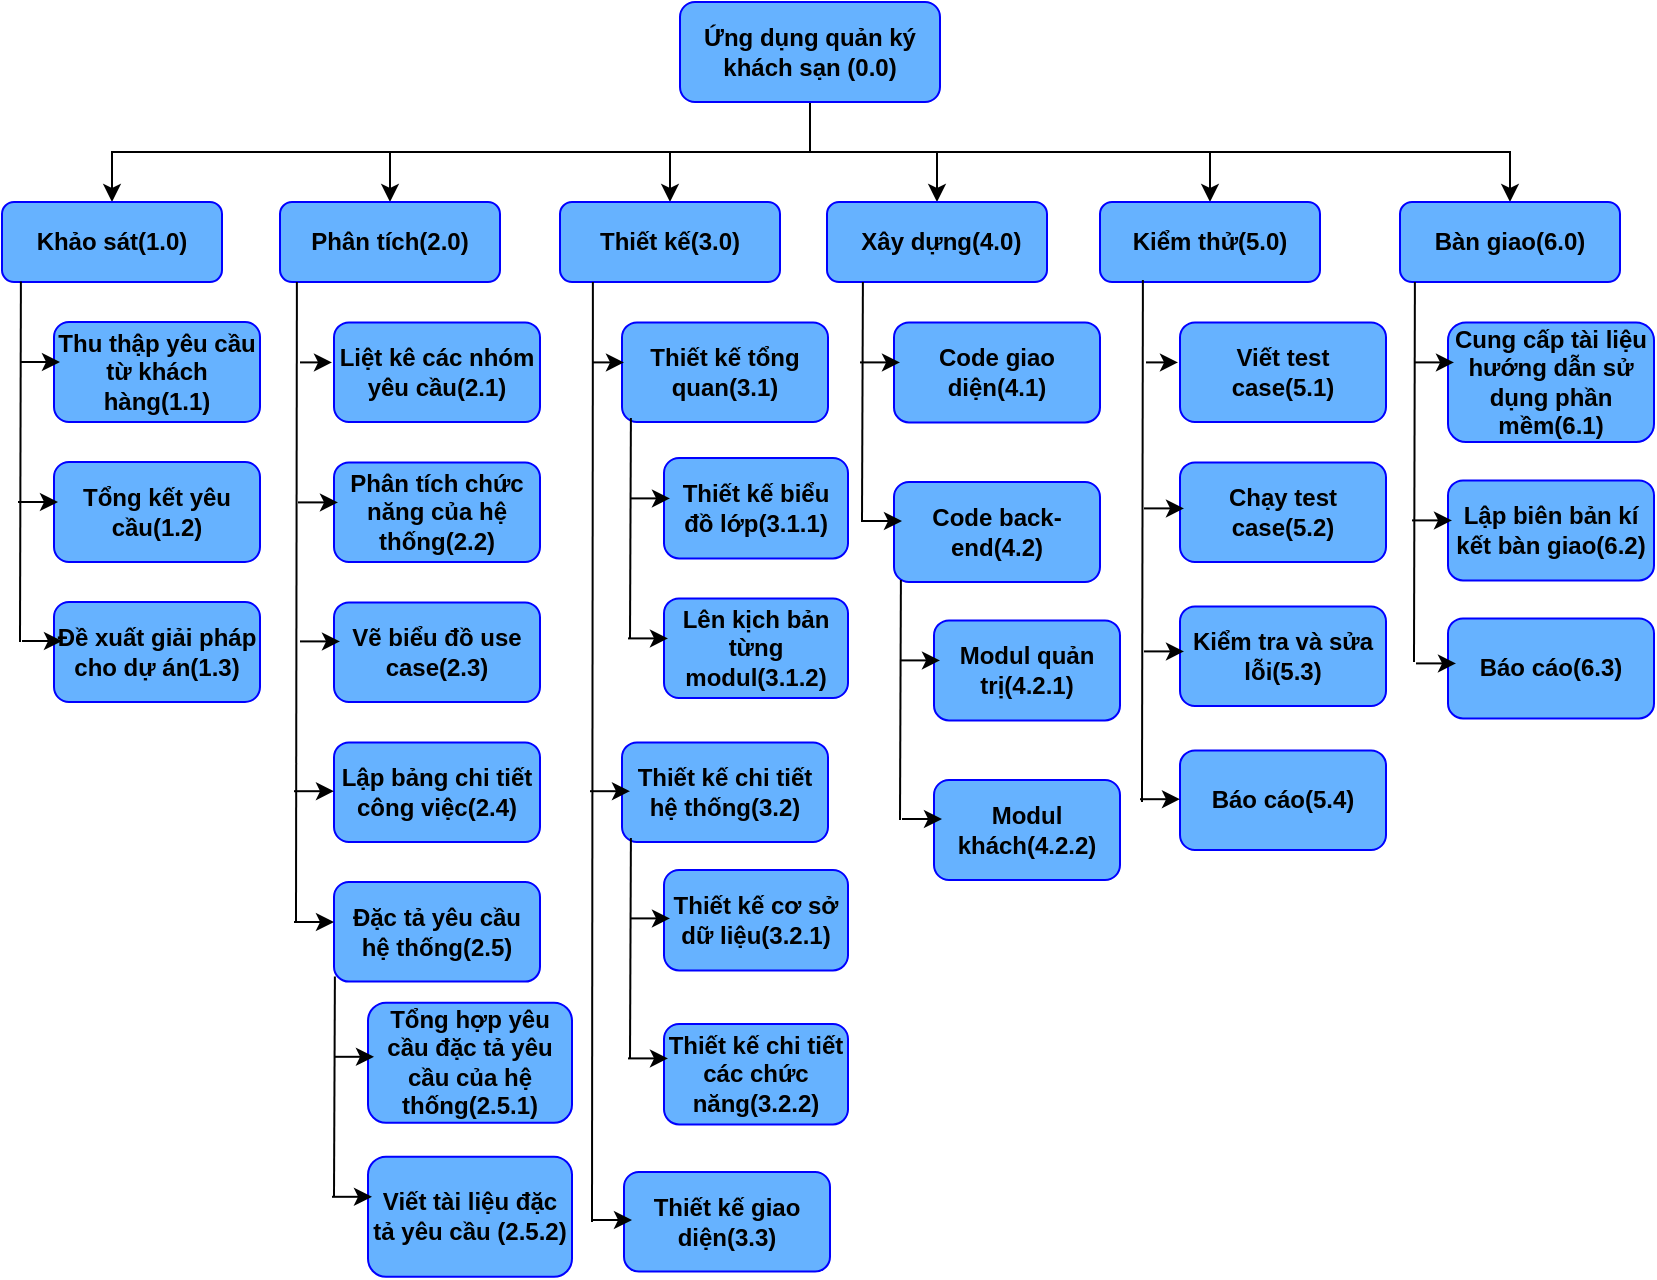<mxfile version="15.6.8" type="github">
  <diagram id="wxmnaIUJwlXjXlPCnsuv" name="Page-1">
    <mxGraphModel dx="1038" dy="579" grid="1" gridSize="10" guides="1" tooltips="1" connect="1" arrows="1" fold="1" page="1" pageScale="1" pageWidth="827" pageHeight="1169" math="0" shadow="0">
      <root>
        <mxCell id="0" />
        <mxCell id="1" parent="0" />
        <mxCell id="WsEoQpcbENPulZaq8h3H-31" style="edgeStyle=orthogonalEdgeStyle;rounded=0;orthogonalLoop=1;jettySize=auto;html=1;exitX=0.5;exitY=1;exitDx=0;exitDy=0;entryX=0.5;entryY=0;entryDx=0;entryDy=0;" parent="1" source="WsEoQpcbENPulZaq8h3H-1" target="WsEoQpcbENPulZaq8h3H-4" edge="1">
          <mxGeometry relative="1" as="geometry" />
        </mxCell>
        <mxCell id="WsEoQpcbENPulZaq8h3H-32" style="edgeStyle=orthogonalEdgeStyle;rounded=0;orthogonalLoop=1;jettySize=auto;html=1;exitX=0.5;exitY=1;exitDx=0;exitDy=0;entryX=0.5;entryY=0;entryDx=0;entryDy=0;" parent="1" source="WsEoQpcbENPulZaq8h3H-1" target="WsEoQpcbENPulZaq8h3H-5" edge="1">
          <mxGeometry relative="1" as="geometry" />
        </mxCell>
        <mxCell id="WsEoQpcbENPulZaq8h3H-33" style="edgeStyle=orthogonalEdgeStyle;rounded=0;orthogonalLoop=1;jettySize=auto;html=1;exitX=0.5;exitY=1;exitDx=0;exitDy=0;entryX=0.5;entryY=0;entryDx=0;entryDy=0;" parent="1" source="WsEoQpcbENPulZaq8h3H-1" target="WsEoQpcbENPulZaq8h3H-6" edge="1">
          <mxGeometry relative="1" as="geometry" />
        </mxCell>
        <mxCell id="WsEoQpcbENPulZaq8h3H-34" style="edgeStyle=orthogonalEdgeStyle;rounded=0;orthogonalLoop=1;jettySize=auto;html=1;exitX=0.5;exitY=1;exitDx=0;exitDy=0;entryX=0.5;entryY=0;entryDx=0;entryDy=0;" parent="1" source="WsEoQpcbENPulZaq8h3H-1" target="WsEoQpcbENPulZaq8h3H-7" edge="1">
          <mxGeometry relative="1" as="geometry" />
        </mxCell>
        <mxCell id="WsEoQpcbENPulZaq8h3H-35" style="edgeStyle=orthogonalEdgeStyle;rounded=0;orthogonalLoop=1;jettySize=auto;html=1;exitX=0.5;exitY=1;exitDx=0;exitDy=0;" parent="1" source="WsEoQpcbENPulZaq8h3H-1" target="WsEoQpcbENPulZaq8h3H-8" edge="1">
          <mxGeometry relative="1" as="geometry" />
        </mxCell>
        <mxCell id="WsEoQpcbENPulZaq8h3H-36" style="edgeStyle=orthogonalEdgeStyle;rounded=0;orthogonalLoop=1;jettySize=auto;html=1;exitX=0.5;exitY=1;exitDx=0;exitDy=0;" parent="1" source="WsEoQpcbENPulZaq8h3H-1" target="WsEoQpcbENPulZaq8h3H-9" edge="1">
          <mxGeometry relative="1" as="geometry" />
        </mxCell>
        <mxCell id="WsEoQpcbENPulZaq8h3H-1" value="Ứng dụng quản ký khách sạn (0.0)" style="rounded=1;whiteSpace=wrap;html=1;fillColor=#66B2FF;strokeColor=#0000FF;fontStyle=1;strokeWidth=1;" parent="1" vertex="1">
          <mxGeometry x="340" y="100" width="130" height="50" as="geometry" />
        </mxCell>
        <mxCell id="WsEoQpcbENPulZaq8h3H-4" value="Khảo sát(1.0)" style="rounded=1;whiteSpace=wrap;html=1;fillColor=#66B2FF;strokeColor=#0000FF;fontStyle=1;strokeWidth=1;" parent="1" vertex="1">
          <mxGeometry x="1" y="200" width="110" height="40" as="geometry" />
        </mxCell>
        <mxCell id="WsEoQpcbENPulZaq8h3H-5" value="Phân tích(2.0)" style="rounded=1;whiteSpace=wrap;html=1;fillColor=#66B2FF;strokeColor=#0000FF;fontStyle=1;strokeWidth=1;" parent="1" vertex="1">
          <mxGeometry x="140" y="200" width="110" height="40" as="geometry" />
        </mxCell>
        <mxCell id="WsEoQpcbENPulZaq8h3H-6" value="Thiết kế(3.0)" style="rounded=1;whiteSpace=wrap;html=1;fillColor=#66B2FF;strokeColor=#0000FF;fontStyle=1;strokeWidth=1;" parent="1" vertex="1">
          <mxGeometry x="280" y="200" width="110" height="40" as="geometry" />
        </mxCell>
        <mxCell id="WsEoQpcbENPulZaq8h3H-7" value="&amp;nbsp;Xây dựng(4.0)" style="rounded=1;whiteSpace=wrap;html=1;fillColor=#66B2FF;strokeColor=#0000FF;fontStyle=1;strokeWidth=1;" parent="1" vertex="1">
          <mxGeometry x="413.5" y="200" width="110" height="40" as="geometry" />
        </mxCell>
        <mxCell id="WsEoQpcbENPulZaq8h3H-8" value="Kiểm thử(5.0)" style="rounded=1;whiteSpace=wrap;html=1;fillColor=#66B2FF;strokeColor=#0000FF;fontStyle=1;strokeWidth=1;" parent="1" vertex="1">
          <mxGeometry x="550" y="200" width="110" height="40" as="geometry" />
        </mxCell>
        <mxCell id="WsEoQpcbENPulZaq8h3H-9" value="Bàn giao(6.0)" style="rounded=1;whiteSpace=wrap;html=1;fillColor=#66B2FF;strokeColor=#0000FF;fontStyle=1;strokeWidth=1;" parent="1" vertex="1">
          <mxGeometry x="700" y="200" width="110" height="40" as="geometry" />
        </mxCell>
        <mxCell id="WsEoQpcbENPulZaq8h3H-14" value="" style="endArrow=none;html=1;rounded=0;exitX=0.095;exitY=0.995;exitDx=0;exitDy=0;exitPerimeter=0;" parent="1" edge="1">
          <mxGeometry width="50" height="50" relative="1" as="geometry">
            <mxPoint x="10.45" y="239.8" as="sourcePoint" />
            <mxPoint x="10" y="420" as="targetPoint" />
          </mxGeometry>
        </mxCell>
        <mxCell id="WsEoQpcbENPulZaq8h3H-15" value="Thu thập yêu cầu từ khách hàng(1.1)" style="rounded=1;whiteSpace=wrap;html=1;fillColor=#66B2FF;strokeColor=#0000FF;fontStyle=1;strokeWidth=1;" parent="1" vertex="1">
          <mxGeometry x="27" y="260" width="103" height="50" as="geometry" />
        </mxCell>
        <mxCell id="WsEoQpcbENPulZaq8h3H-16" value="Tổng kết yêu cầu(1.2)" style="rounded=1;whiteSpace=wrap;html=1;fillColor=#66B2FF;strokeColor=#0000FF;fontStyle=1;strokeWidth=1;" parent="1" vertex="1">
          <mxGeometry x="27" y="330" width="103" height="50" as="geometry" />
        </mxCell>
        <mxCell id="WsEoQpcbENPulZaq8h3H-17" value="Đề xuất giải pháp cho dự án(1.3)" style="rounded=1;whiteSpace=wrap;html=1;fillColor=#66B2FF;strokeColor=#0000FF;fontStyle=1;strokeWidth=1;" parent="1" vertex="1">
          <mxGeometry x="27" y="400" width="103" height="50" as="geometry" />
        </mxCell>
        <mxCell id="WsEoQpcbENPulZaq8h3H-20" value="" style="endArrow=classic;html=1;rounded=0;entryX=0;entryY=0.5;entryDx=0;entryDy=0;" parent="1" edge="1">
          <mxGeometry width="50" height="50" relative="1" as="geometry">
            <mxPoint x="11" y="419.5" as="sourcePoint" />
            <mxPoint x="31" y="419.5" as="targetPoint" />
          </mxGeometry>
        </mxCell>
        <mxCell id="WsEoQpcbENPulZaq8h3H-21" value="" style="endArrow=classic;html=1;rounded=0;entryX=0;entryY=0.5;entryDx=0;entryDy=0;" parent="1" edge="1">
          <mxGeometry width="50" height="50" relative="1" as="geometry">
            <mxPoint x="9" y="350" as="sourcePoint" />
            <mxPoint x="29" y="350" as="targetPoint" />
          </mxGeometry>
        </mxCell>
        <mxCell id="WsEoQpcbENPulZaq8h3H-23" value="" style="endArrow=none;html=1;rounded=0;exitX=0.095;exitY=0.995;exitDx=0;exitDy=0;exitPerimeter=0;" parent="1" edge="1">
          <mxGeometry width="50" height="50" relative="1" as="geometry">
            <mxPoint x="148.45" y="240.0" as="sourcePoint" />
            <mxPoint x="148" y="560" as="targetPoint" />
          </mxGeometry>
        </mxCell>
        <mxCell id="WsEoQpcbENPulZaq8h3H-24" value="Liệt kê các nhóm yêu cầu(2.1)" style="rounded=1;whiteSpace=wrap;html=1;fillColor=#66B2FF;strokeColor=#0000FF;fontStyle=1;strokeWidth=1;" parent="1" vertex="1">
          <mxGeometry x="167" y="260.2" width="103" height="49.8" as="geometry" />
        </mxCell>
        <mxCell id="WsEoQpcbENPulZaq8h3H-25" value="Phân tích chức năng của hệ thống(2.2)" style="rounded=1;whiteSpace=wrap;html=1;fillColor=#66B2FF;strokeColor=#0000FF;fontStyle=1;strokeWidth=1;" parent="1" vertex="1">
          <mxGeometry x="167" y="330.2" width="103" height="49.8" as="geometry" />
        </mxCell>
        <mxCell id="WsEoQpcbENPulZaq8h3H-26" value="Vẽ biểu đồ use case(2.3)" style="rounded=1;whiteSpace=wrap;html=1;fillColor=#66B2FF;strokeColor=#0000FF;fontStyle=1;strokeWidth=1;" parent="1" vertex="1">
          <mxGeometry x="167" y="400.2" width="103" height="49.8" as="geometry" />
        </mxCell>
        <mxCell id="WsEoQpcbENPulZaq8h3H-27" value="" style="endArrow=classic;html=1;rounded=0;entryX=0;entryY=0.5;entryDx=0;entryDy=0;" parent="1" edge="1">
          <mxGeometry width="50" height="50" relative="1" as="geometry">
            <mxPoint x="150" y="280.2" as="sourcePoint" />
            <mxPoint x="166" y="280.2" as="targetPoint" />
          </mxGeometry>
        </mxCell>
        <mxCell id="WsEoQpcbENPulZaq8h3H-28" value="" style="endArrow=classic;html=1;rounded=0;entryX=0;entryY=0.5;entryDx=0;entryDy=0;" parent="1" edge="1">
          <mxGeometry width="50" height="50" relative="1" as="geometry">
            <mxPoint x="150" y="419.7" as="sourcePoint" />
            <mxPoint x="170" y="419.7" as="targetPoint" />
          </mxGeometry>
        </mxCell>
        <mxCell id="WsEoQpcbENPulZaq8h3H-29" value="" style="endArrow=classic;html=1;rounded=0;entryX=0;entryY=0.5;entryDx=0;entryDy=0;" parent="1" edge="1">
          <mxGeometry width="50" height="50" relative="1" as="geometry">
            <mxPoint x="149" y="350.2" as="sourcePoint" />
            <mxPoint x="169" y="350.2" as="targetPoint" />
          </mxGeometry>
        </mxCell>
        <mxCell id="WsEoQpcbENPulZaq8h3H-39" value="Lập bảng chi tiết công việc(2.4)" style="rounded=1;whiteSpace=wrap;html=1;fillColor=#66B2FF;strokeColor=#0000FF;fontStyle=1;strokeWidth=1;" parent="1" vertex="1">
          <mxGeometry x="167" y="470.2" width="103" height="49.8" as="geometry" />
        </mxCell>
        <mxCell id="WsEoQpcbENPulZaq8h3H-40" value="Đặc tả yêu cầu hệ thống(2.5)" style="rounded=1;whiteSpace=wrap;html=1;fillColor=#66B2FF;strokeColor=#0000FF;fontStyle=1;strokeWidth=1;" parent="1" vertex="1">
          <mxGeometry x="167" y="540" width="103" height="49.8" as="geometry" />
        </mxCell>
        <mxCell id="WsEoQpcbENPulZaq8h3H-42" value="" style="endArrow=classic;html=1;rounded=0;entryX=0;entryY=0.5;entryDx=0;entryDy=0;" parent="1" edge="1">
          <mxGeometry width="50" height="50" relative="1" as="geometry">
            <mxPoint x="147" y="560" as="sourcePoint" />
            <mxPoint x="167" y="560" as="targetPoint" />
          </mxGeometry>
        </mxCell>
        <mxCell id="WsEoQpcbENPulZaq8h3H-43" value="" style="endArrow=classic;html=1;rounded=0;entryX=0;entryY=0.5;entryDx=0;entryDy=0;" parent="1" edge="1">
          <mxGeometry width="50" height="50" relative="1" as="geometry">
            <mxPoint x="147" y="494.6" as="sourcePoint" />
            <mxPoint x="167" y="494.6" as="targetPoint" />
          </mxGeometry>
        </mxCell>
        <mxCell id="WsEoQpcbENPulZaq8h3H-47" value="" style="endArrow=classic;html=1;rounded=0;entryX=0;entryY=0.5;entryDx=0;entryDy=0;" parent="1" edge="1">
          <mxGeometry width="50" height="50" relative="1" as="geometry">
            <mxPoint x="10" y="280" as="sourcePoint" />
            <mxPoint x="30" y="280" as="targetPoint" />
          </mxGeometry>
        </mxCell>
        <mxCell id="WsEoQpcbENPulZaq8h3H-48" value="" style="endArrow=none;html=1;rounded=0;exitX=0.095;exitY=0.995;exitDx=0;exitDy=0;exitPerimeter=0;" parent="1" edge="1">
          <mxGeometry width="50" height="50" relative="1" as="geometry">
            <mxPoint x="167.45" y="587.2" as="sourcePoint" />
            <mxPoint x="167" y="697.4" as="targetPoint" />
          </mxGeometry>
        </mxCell>
        <mxCell id="WsEoQpcbENPulZaq8h3H-49" value="Tổng hợp yêu cầu đặc tả yêu cầu của hệ thống(2.5.1)" style="rounded=1;whiteSpace=wrap;html=1;fillColor=#66B2FF;strokeColor=#0000FF;fontStyle=1;strokeWidth=1;" parent="1" vertex="1">
          <mxGeometry x="184" y="600.4" width="102" height="60" as="geometry" />
        </mxCell>
        <mxCell id="WsEoQpcbENPulZaq8h3H-50" value="Viết tài liệu đặc tả yêu cầu (2.5.2)" style="rounded=1;whiteSpace=wrap;html=1;fillColor=#66B2FF;strokeColor=#0000FF;fontStyle=1;strokeWidth=1;" parent="1" vertex="1">
          <mxGeometry x="184" y="677.4" width="102" height="60" as="geometry" />
        </mxCell>
        <mxCell id="WsEoQpcbENPulZaq8h3H-51" value="" style="endArrow=classic;html=1;rounded=0;entryX=0;entryY=0.5;entryDx=0;entryDy=0;" parent="1" edge="1">
          <mxGeometry width="50" height="50" relative="1" as="geometry">
            <mxPoint x="166" y="697.4" as="sourcePoint" />
            <mxPoint x="186" y="697.4" as="targetPoint" />
          </mxGeometry>
        </mxCell>
        <mxCell id="WsEoQpcbENPulZaq8h3H-52" value="" style="endArrow=classic;html=1;rounded=0;entryX=0;entryY=0.5;entryDx=0;entryDy=0;" parent="1" edge="1">
          <mxGeometry width="50" height="50" relative="1" as="geometry">
            <mxPoint x="167" y="627.4" as="sourcePoint" />
            <mxPoint x="187" y="627.4" as="targetPoint" />
          </mxGeometry>
        </mxCell>
        <mxCell id="WsEoQpcbENPulZaq8h3H-53" value="" style="endArrow=none;html=1;rounded=0;exitX=0.095;exitY=0.995;exitDx=0;exitDy=0;exitPerimeter=0;" parent="1" edge="1">
          <mxGeometry width="50" height="50" relative="1" as="geometry">
            <mxPoint x="296.45" y="240" as="sourcePoint" />
            <mxPoint x="296" y="710" as="targetPoint" />
          </mxGeometry>
        </mxCell>
        <mxCell id="WsEoQpcbENPulZaq8h3H-54" value="Thiết kế tổng quan(3.1)" style="rounded=1;whiteSpace=wrap;html=1;fillColor=#66B2FF;strokeColor=#0000FF;fontStyle=1;strokeWidth=1;" parent="1" vertex="1">
          <mxGeometry x="311" y="260.2" width="103" height="49.8" as="geometry" />
        </mxCell>
        <mxCell id="WsEoQpcbENPulZaq8h3H-55" value="" style="endArrow=classic;html=1;rounded=0;entryX=0;entryY=0.5;entryDx=0;entryDy=0;" parent="1" edge="1">
          <mxGeometry width="50" height="50" relative="1" as="geometry">
            <mxPoint x="296" y="280.2" as="sourcePoint" />
            <mxPoint x="312" y="280.2" as="targetPoint" />
          </mxGeometry>
        </mxCell>
        <mxCell id="WsEoQpcbENPulZaq8h3H-56" value="Thiết kế chi tiết hệ thống(3.2)" style="rounded=1;whiteSpace=wrap;html=1;fillColor=#66B2FF;strokeColor=#0000FF;fontStyle=1;strokeWidth=1;" parent="1" vertex="1">
          <mxGeometry x="311" y="470.2" width="103" height="49.8" as="geometry" />
        </mxCell>
        <mxCell id="WsEoQpcbENPulZaq8h3H-57" value="Thiết kế giao diện(3.3)" style="rounded=1;whiteSpace=wrap;html=1;fillColor=#66B2FF;strokeColor=#0000FF;fontStyle=1;strokeWidth=1;" parent="1" vertex="1">
          <mxGeometry x="312" y="685" width="103" height="49.8" as="geometry" />
        </mxCell>
        <mxCell id="WsEoQpcbENPulZaq8h3H-58" value="" style="endArrow=classic;html=1;rounded=0;entryX=0;entryY=0.5;entryDx=0;entryDy=0;" parent="1" edge="1">
          <mxGeometry width="50" height="50" relative="1" as="geometry">
            <mxPoint x="296" y="709" as="sourcePoint" />
            <mxPoint x="316" y="709" as="targetPoint" />
          </mxGeometry>
        </mxCell>
        <mxCell id="WsEoQpcbENPulZaq8h3H-59" value="" style="endArrow=classic;html=1;rounded=0;entryX=0;entryY=0.5;entryDx=0;entryDy=0;" parent="1" edge="1">
          <mxGeometry width="50" height="50" relative="1" as="geometry">
            <mxPoint x="295" y="494.6" as="sourcePoint" />
            <mxPoint x="315" y="494.6" as="targetPoint" />
          </mxGeometry>
        </mxCell>
        <mxCell id="WsEoQpcbENPulZaq8h3H-60" value="" style="endArrow=none;html=1;rounded=0;exitX=0.095;exitY=0.995;exitDx=0;exitDy=0;exitPerimeter=0;" parent="1" edge="1">
          <mxGeometry width="50" height="50" relative="1" as="geometry">
            <mxPoint x="315.45" y="308.0" as="sourcePoint" />
            <mxPoint x="315" y="418.2" as="targetPoint" />
          </mxGeometry>
        </mxCell>
        <mxCell id="WsEoQpcbENPulZaq8h3H-61" value="Thiết kế biểu đồ lớp(3.1.1)" style="rounded=1;whiteSpace=wrap;html=1;fillColor=#66B2FF;strokeColor=#0000FF;fontStyle=1;strokeWidth=1;" parent="1" vertex="1">
          <mxGeometry x="332" y="328" width="92" height="50.2" as="geometry" />
        </mxCell>
        <mxCell id="WsEoQpcbENPulZaq8h3H-62" value="Lên kịch bản từng modul(3.1.2)" style="rounded=1;whiteSpace=wrap;html=1;fillColor=#66B2FF;strokeColor=#0000FF;fontStyle=1;strokeWidth=1;" parent="1" vertex="1">
          <mxGeometry x="332" y="398.2" width="92" height="49.8" as="geometry" />
        </mxCell>
        <mxCell id="WsEoQpcbENPulZaq8h3H-63" value="" style="endArrow=classic;html=1;rounded=0;entryX=0;entryY=0.5;entryDx=0;entryDy=0;" parent="1" edge="1">
          <mxGeometry width="50" height="50" relative="1" as="geometry">
            <mxPoint x="314" y="418.2" as="sourcePoint" />
            <mxPoint x="334" y="418.2" as="targetPoint" />
          </mxGeometry>
        </mxCell>
        <mxCell id="WsEoQpcbENPulZaq8h3H-64" value="" style="endArrow=classic;html=1;rounded=0;entryX=0;entryY=0.5;entryDx=0;entryDy=0;" parent="1" edge="1">
          <mxGeometry width="50" height="50" relative="1" as="geometry">
            <mxPoint x="315" y="348.2" as="sourcePoint" />
            <mxPoint x="335" y="348.2" as="targetPoint" />
          </mxGeometry>
        </mxCell>
        <mxCell id="WsEoQpcbENPulZaq8h3H-65" value="" style="endArrow=none;html=1;rounded=0;exitX=0.095;exitY=0.995;exitDx=0;exitDy=0;exitPerimeter=0;" parent="1" edge="1">
          <mxGeometry width="50" height="50" relative="1" as="geometry">
            <mxPoint x="315.45" y="518" as="sourcePoint" />
            <mxPoint x="315" y="628.2" as="targetPoint" />
          </mxGeometry>
        </mxCell>
        <mxCell id="WsEoQpcbENPulZaq8h3H-66" value="Thiết kế cơ sở dữ liệu(3.2.1)" style="rounded=1;whiteSpace=wrap;html=1;fillColor=#66B2FF;strokeColor=#0000FF;fontStyle=1;strokeWidth=1;" parent="1" vertex="1">
          <mxGeometry x="332" y="534" width="92" height="50.2" as="geometry" />
        </mxCell>
        <mxCell id="WsEoQpcbENPulZaq8h3H-67" value="Thiết kế chi tiết các chức năng(3.2.2)" style="rounded=1;whiteSpace=wrap;html=1;fillColor=#66B2FF;strokeColor=#0000FF;fontStyle=1;strokeWidth=1;" parent="1" vertex="1">
          <mxGeometry x="332" y="611" width="92" height="50.2" as="geometry" />
        </mxCell>
        <mxCell id="WsEoQpcbENPulZaq8h3H-68" value="" style="endArrow=classic;html=1;rounded=0;entryX=0;entryY=0.5;entryDx=0;entryDy=0;" parent="1" edge="1">
          <mxGeometry width="50" height="50" relative="1" as="geometry">
            <mxPoint x="314" y="628.2" as="sourcePoint" />
            <mxPoint x="334" y="628.2" as="targetPoint" />
          </mxGeometry>
        </mxCell>
        <mxCell id="WsEoQpcbENPulZaq8h3H-69" value="" style="endArrow=classic;html=1;rounded=0;entryX=0;entryY=0.5;entryDx=0;entryDy=0;" parent="1" edge="1">
          <mxGeometry width="50" height="50" relative="1" as="geometry">
            <mxPoint x="315" y="558.2" as="sourcePoint" />
            <mxPoint x="335" y="558.2" as="targetPoint" />
          </mxGeometry>
        </mxCell>
        <mxCell id="WsEoQpcbENPulZaq8h3H-71" value="" style="endArrow=none;html=1;rounded=0;exitX=0.095;exitY=0.995;exitDx=0;exitDy=0;exitPerimeter=0;" parent="1" edge="1">
          <mxGeometry width="50" height="50" relative="1" as="geometry">
            <mxPoint x="431.45" y="240.0" as="sourcePoint" />
            <mxPoint x="431" y="360" as="targetPoint" />
          </mxGeometry>
        </mxCell>
        <mxCell id="WsEoQpcbENPulZaq8h3H-72" value="Code giao diện(4.1)" style="rounded=1;whiteSpace=wrap;html=1;fillColor=#66B2FF;strokeColor=#0000FF;fontStyle=1;strokeWidth=1;" parent="1" vertex="1">
          <mxGeometry x="447" y="260.2" width="103" height="50" as="geometry" />
        </mxCell>
        <mxCell id="WsEoQpcbENPulZaq8h3H-73" value="Code back-end(4.2)" style="rounded=1;whiteSpace=wrap;html=1;fillColor=#66B2FF;strokeColor=#0000FF;fontStyle=1;strokeWidth=1;" parent="1" vertex="1">
          <mxGeometry x="447" y="340" width="103" height="50" as="geometry" />
        </mxCell>
        <mxCell id="WsEoQpcbENPulZaq8h3H-74" value="" style="endArrow=classic;html=1;rounded=0;entryX=0;entryY=0.5;entryDx=0;entryDy=0;" parent="1" edge="1">
          <mxGeometry width="50" height="50" relative="1" as="geometry">
            <mxPoint x="431" y="359.5" as="sourcePoint" />
            <mxPoint x="451" y="359.5" as="targetPoint" />
          </mxGeometry>
        </mxCell>
        <mxCell id="WsEoQpcbENPulZaq8h3H-75" value="" style="endArrow=classic;html=1;rounded=0;entryX=0;entryY=0.5;entryDx=0;entryDy=0;" parent="1" edge="1">
          <mxGeometry width="50" height="50" relative="1" as="geometry">
            <mxPoint x="430" y="280.2" as="sourcePoint" />
            <mxPoint x="450" y="280.2" as="targetPoint" />
          </mxGeometry>
        </mxCell>
        <mxCell id="WsEoQpcbENPulZaq8h3H-81" value="" style="endArrow=none;html=1;rounded=0;exitX=0.095;exitY=0.995;exitDx=0;exitDy=0;exitPerimeter=0;" parent="1" edge="1">
          <mxGeometry width="50" height="50" relative="1" as="geometry">
            <mxPoint x="450.45" y="389" as="sourcePoint" />
            <mxPoint x="450" y="509" as="targetPoint" />
          </mxGeometry>
        </mxCell>
        <mxCell id="WsEoQpcbENPulZaq8h3H-82" value="Modul quản trị(4.2.1)" style="rounded=1;whiteSpace=wrap;html=1;fillColor=#66B2FF;strokeColor=#0000FF;fontStyle=1;strokeWidth=1;" parent="1" vertex="1">
          <mxGeometry x="467" y="409.2" width="93" height="50" as="geometry" />
        </mxCell>
        <mxCell id="WsEoQpcbENPulZaq8h3H-83" value="Modul khách(4.2.2)" style="rounded=1;whiteSpace=wrap;html=1;fillColor=#66B2FF;strokeColor=#0000FF;fontStyle=1;strokeWidth=1;" parent="1" vertex="1">
          <mxGeometry x="467" y="489" width="93" height="50" as="geometry" />
        </mxCell>
        <mxCell id="WsEoQpcbENPulZaq8h3H-84" value="" style="endArrow=classic;html=1;rounded=0;entryX=0;entryY=0.5;entryDx=0;entryDy=0;" parent="1" edge="1">
          <mxGeometry width="50" height="50" relative="1" as="geometry">
            <mxPoint x="451" y="508.5" as="sourcePoint" />
            <mxPoint x="471" y="508.5" as="targetPoint" />
          </mxGeometry>
        </mxCell>
        <mxCell id="WsEoQpcbENPulZaq8h3H-85" value="" style="endArrow=classic;html=1;rounded=0;entryX=0;entryY=0.5;entryDx=0;entryDy=0;" parent="1" edge="1">
          <mxGeometry width="50" height="50" relative="1" as="geometry">
            <mxPoint x="450" y="429.2" as="sourcePoint" />
            <mxPoint x="470" y="429.2" as="targetPoint" />
          </mxGeometry>
        </mxCell>
        <mxCell id="WsEoQpcbENPulZaq8h3H-86" value="" style="endArrow=none;html=1;rounded=0;exitX=0.095;exitY=0.995;exitDx=0;exitDy=0;exitPerimeter=0;" parent="1" edge="1">
          <mxGeometry width="50" height="50" relative="1" as="geometry">
            <mxPoint x="571.45" y="239" as="sourcePoint" />
            <mxPoint x="571" y="500" as="targetPoint" />
          </mxGeometry>
        </mxCell>
        <mxCell id="WsEoQpcbENPulZaq8h3H-87" value="Viết test case(5.1)" style="rounded=1;whiteSpace=wrap;html=1;fillColor=#66B2FF;strokeColor=#0000FF;fontStyle=1;strokeWidth=1;" parent="1" vertex="1">
          <mxGeometry x="590" y="260.2" width="103" height="49.8" as="geometry" />
        </mxCell>
        <mxCell id="WsEoQpcbENPulZaq8h3H-88" value="Chạy test case(5.2)" style="rounded=1;whiteSpace=wrap;html=1;fillColor=#66B2FF;strokeColor=#0000FF;fontStyle=1;strokeWidth=1;" parent="1" vertex="1">
          <mxGeometry x="590" y="330.2" width="103" height="49.8" as="geometry" />
        </mxCell>
        <mxCell id="WsEoQpcbENPulZaq8h3H-89" value="Kiểm tra và sửa lỗi(5.3)" style="rounded=1;whiteSpace=wrap;html=1;fillColor=#66B2FF;strokeColor=#0000FF;fontStyle=1;strokeWidth=1;" parent="1" vertex="1">
          <mxGeometry x="590" y="402.2" width="103" height="49.8" as="geometry" />
        </mxCell>
        <mxCell id="WsEoQpcbENPulZaq8h3H-90" value="" style="endArrow=classic;html=1;rounded=0;entryX=0;entryY=0.5;entryDx=0;entryDy=0;" parent="1" edge="1">
          <mxGeometry width="50" height="50" relative="1" as="geometry">
            <mxPoint x="573" y="280.2" as="sourcePoint" />
            <mxPoint x="589" y="280.2" as="targetPoint" />
          </mxGeometry>
        </mxCell>
        <mxCell id="WsEoQpcbENPulZaq8h3H-91" value="" style="endArrow=classic;html=1;rounded=0;entryX=0;entryY=0.5;entryDx=0;entryDy=0;" parent="1" edge="1">
          <mxGeometry width="50" height="50" relative="1" as="geometry">
            <mxPoint x="572" y="424.7" as="sourcePoint" />
            <mxPoint x="592" y="424.7" as="targetPoint" />
          </mxGeometry>
        </mxCell>
        <mxCell id="WsEoQpcbENPulZaq8h3H-92" value="" style="endArrow=classic;html=1;rounded=0;entryX=0;entryY=0.5;entryDx=0;entryDy=0;" parent="1" edge="1">
          <mxGeometry width="50" height="50" relative="1" as="geometry">
            <mxPoint x="572" y="353.2" as="sourcePoint" />
            <mxPoint x="592" y="353.2" as="targetPoint" />
          </mxGeometry>
        </mxCell>
        <mxCell id="WsEoQpcbENPulZaq8h3H-93" value="Báo cáo(5.4)" style="rounded=1;whiteSpace=wrap;html=1;fillColor=#66B2FF;strokeColor=#0000FF;fontStyle=1;strokeWidth=1;" parent="1" vertex="1">
          <mxGeometry x="590" y="474.2" width="103" height="49.8" as="geometry" />
        </mxCell>
        <mxCell id="WsEoQpcbENPulZaq8h3H-94" value="" style="endArrow=classic;html=1;rounded=0;entryX=0;entryY=0.5;entryDx=0;entryDy=0;" parent="1" edge="1">
          <mxGeometry width="50" height="50" relative="1" as="geometry">
            <mxPoint x="570" y="498.6" as="sourcePoint" />
            <mxPoint x="590" y="498.6" as="targetPoint" />
          </mxGeometry>
        </mxCell>
        <mxCell id="WsEoQpcbENPulZaq8h3H-96" value="" style="endArrow=none;html=1;rounded=0;exitX=0.095;exitY=0.995;exitDx=0;exitDy=0;exitPerimeter=0;" parent="1" edge="1">
          <mxGeometry width="50" height="50" relative="1" as="geometry">
            <mxPoint x="707.45" y="240.0" as="sourcePoint" />
            <mxPoint x="707" y="430" as="targetPoint" />
          </mxGeometry>
        </mxCell>
        <mxCell id="WsEoQpcbENPulZaq8h3H-97" value="Cung cấp tài liệu hướng dẫn sử dụng phần mềm(6.1)" style="rounded=1;whiteSpace=wrap;html=1;fillColor=#66B2FF;strokeColor=#0000FF;fontStyle=1;strokeWidth=1;" parent="1" vertex="1">
          <mxGeometry x="724" y="260.2" width="103" height="59.8" as="geometry" />
        </mxCell>
        <mxCell id="WsEoQpcbENPulZaq8h3H-98" value="Lập biên bản kí kết bàn giao(6.2)" style="rounded=1;whiteSpace=wrap;html=1;fillColor=#66B2FF;strokeColor=#0000FF;fontStyle=1;strokeWidth=1;" parent="1" vertex="1">
          <mxGeometry x="724" y="339.2" width="103" height="50" as="geometry" />
        </mxCell>
        <mxCell id="WsEoQpcbENPulZaq8h3H-99" value="Báo cáo(6.3)" style="rounded=1;whiteSpace=wrap;html=1;fillColor=#66B2FF;strokeColor=#0000FF;fontStyle=1;strokeWidth=1;" parent="1" vertex="1">
          <mxGeometry x="724" y="408.2" width="103" height="50" as="geometry" />
        </mxCell>
        <mxCell id="WsEoQpcbENPulZaq8h3H-100" value="" style="endArrow=classic;html=1;rounded=0;entryX=0;entryY=0.5;entryDx=0;entryDy=0;" parent="1" edge="1">
          <mxGeometry width="50" height="50" relative="1" as="geometry">
            <mxPoint x="708" y="430.7" as="sourcePoint" />
            <mxPoint x="728" y="430.7" as="targetPoint" />
          </mxGeometry>
        </mxCell>
        <mxCell id="WsEoQpcbENPulZaq8h3H-101" value="" style="endArrow=classic;html=1;rounded=0;entryX=0;entryY=0.5;entryDx=0;entryDy=0;" parent="1" edge="1">
          <mxGeometry width="50" height="50" relative="1" as="geometry">
            <mxPoint x="706" y="359.2" as="sourcePoint" />
            <mxPoint x="726" y="359.2" as="targetPoint" />
          </mxGeometry>
        </mxCell>
        <mxCell id="WsEoQpcbENPulZaq8h3H-102" value="" style="endArrow=classic;html=1;rounded=0;entryX=0;entryY=0.5;entryDx=0;entryDy=0;" parent="1" edge="1">
          <mxGeometry width="50" height="50" relative="1" as="geometry">
            <mxPoint x="707" y="280.2" as="sourcePoint" />
            <mxPoint x="727" y="280.2" as="targetPoint" />
          </mxGeometry>
        </mxCell>
      </root>
    </mxGraphModel>
  </diagram>
</mxfile>
